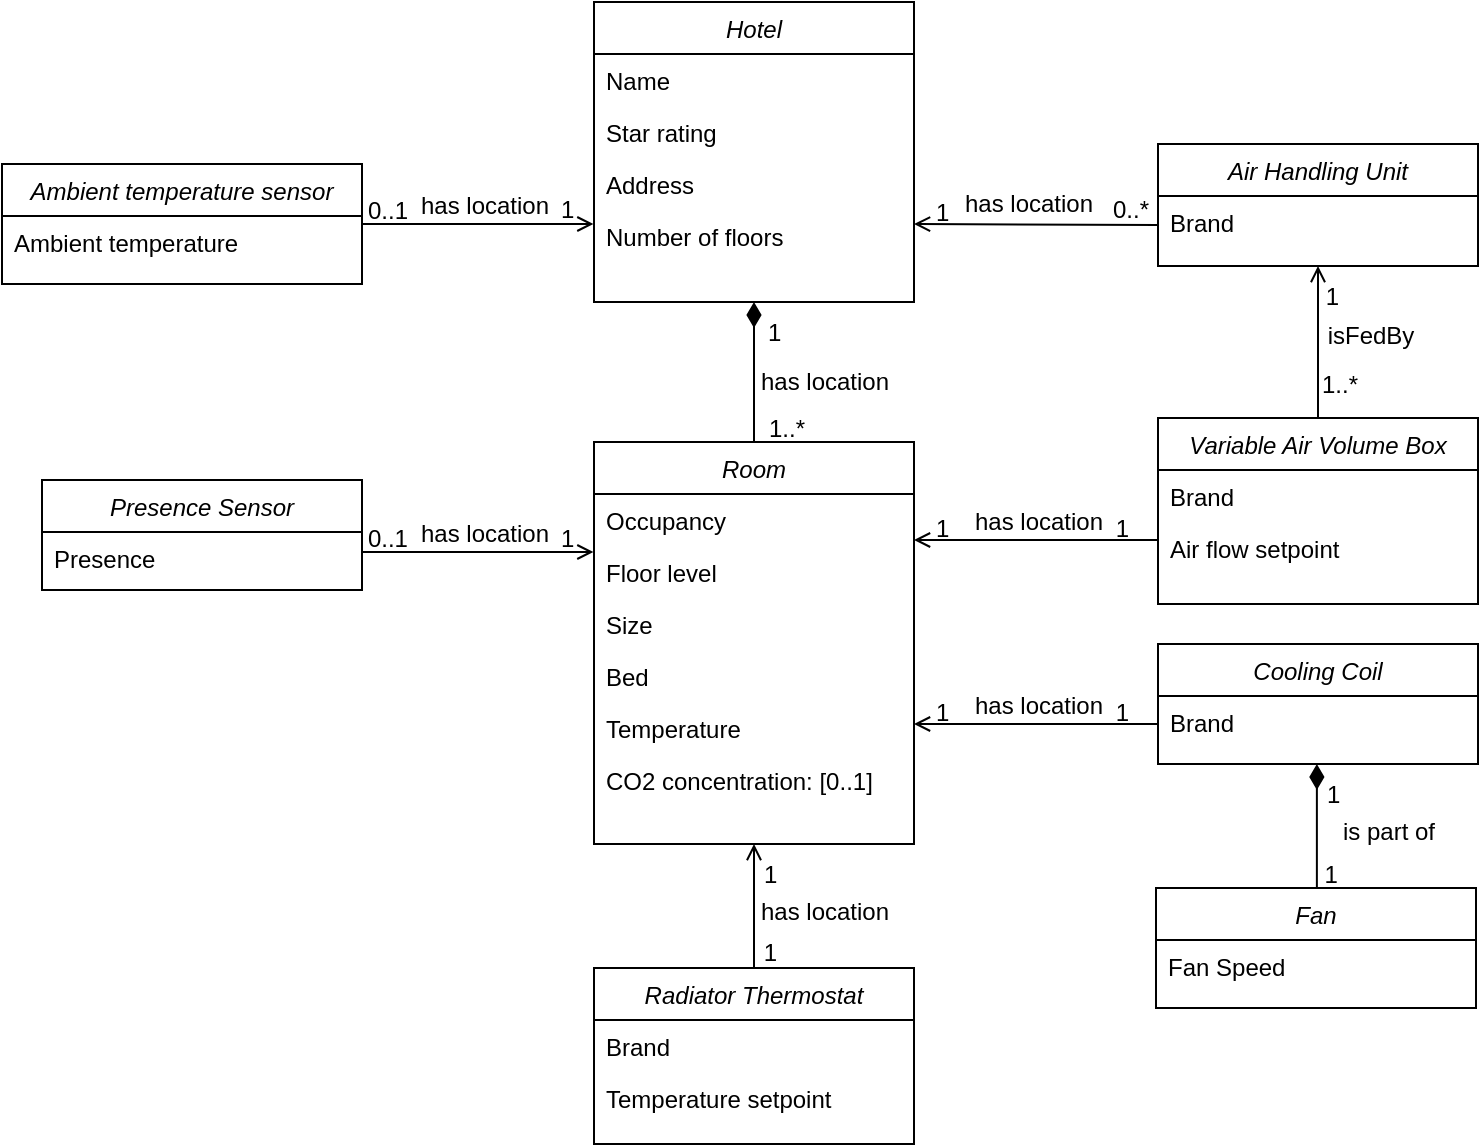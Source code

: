 <mxfile version="21.5.0" type="device">
  <diagram id="C5RBs43oDa-KdzZeNtuy" name="Page-1">
    <mxGraphModel dx="1727" dy="1023" grid="1" gridSize="10" guides="1" tooltips="1" connect="1" arrows="1" fold="1" page="1" pageScale="1" pageWidth="827" pageHeight="1169" math="0" shadow="0">
      <root>
        <mxCell id="WIyWlLk6GJQsqaUBKTNV-0" />
        <mxCell id="WIyWlLk6GJQsqaUBKTNV-1" parent="WIyWlLk6GJQsqaUBKTNV-0" />
        <mxCell id="zkfFHV4jXpPFQw0GAbJ--0" value="Presence Sensor" style="swimlane;fontStyle=2;align=center;verticalAlign=top;childLayout=stackLayout;horizontal=1;startSize=26;horizontalStack=0;resizeParent=1;resizeLast=0;collapsible=1;marginBottom=0;rounded=0;shadow=0;strokeWidth=1;" parent="WIyWlLk6GJQsqaUBKTNV-1" vertex="1">
          <mxGeometry x="50" y="248" width="160" height="55" as="geometry">
            <mxRectangle x="230" y="140" width="160" height="26" as="alternateBounds" />
          </mxGeometry>
        </mxCell>
        <mxCell id="zkfFHV4jXpPFQw0GAbJ--1" value="Presence" style="text;align=left;verticalAlign=top;spacingLeft=4;spacingRight=4;overflow=hidden;rotatable=0;points=[[0,0.5],[1,0.5]];portConstraint=eastwest;fontStyle=0" parent="zkfFHV4jXpPFQw0GAbJ--0" vertex="1">
          <mxGeometry y="26" width="160" height="26" as="geometry" />
        </mxCell>
        <mxCell id="zkfFHV4jXpPFQw0GAbJ--17" value="Room" style="swimlane;fontStyle=2;align=center;verticalAlign=top;childLayout=stackLayout;horizontal=1;startSize=26;horizontalStack=0;resizeParent=1;resizeLast=0;collapsible=1;marginBottom=0;rounded=0;shadow=0;strokeWidth=1;" parent="WIyWlLk6GJQsqaUBKTNV-1" vertex="1">
          <mxGeometry x="326" y="229" width="160" height="201" as="geometry">
            <mxRectangle x="550" y="140" width="160" height="26" as="alternateBounds" />
          </mxGeometry>
        </mxCell>
        <mxCell id="zkfFHV4jXpPFQw0GAbJ--18" value="Occupancy" style="text;align=left;verticalAlign=top;spacingLeft=4;spacingRight=4;overflow=hidden;rotatable=0;points=[[0,0.5],[1,0.5]];portConstraint=eastwest;" parent="zkfFHV4jXpPFQw0GAbJ--17" vertex="1">
          <mxGeometry y="26" width="160" height="26" as="geometry" />
        </mxCell>
        <mxCell id="zkfFHV4jXpPFQw0GAbJ--19" value="Floor level" style="text;align=left;verticalAlign=top;spacingLeft=4;spacingRight=4;overflow=hidden;rotatable=0;points=[[0,0.5],[1,0.5]];portConstraint=eastwest;rounded=0;shadow=0;html=0;" parent="zkfFHV4jXpPFQw0GAbJ--17" vertex="1">
          <mxGeometry y="52" width="160" height="26" as="geometry" />
        </mxCell>
        <mxCell id="zkfFHV4jXpPFQw0GAbJ--20" value="Size" style="text;align=left;verticalAlign=top;spacingLeft=4;spacingRight=4;overflow=hidden;rotatable=0;points=[[0,0.5],[1,0.5]];portConstraint=eastwest;rounded=0;shadow=0;html=0;" parent="zkfFHV4jXpPFQw0GAbJ--17" vertex="1">
          <mxGeometry y="78" width="160" height="26" as="geometry" />
        </mxCell>
        <mxCell id="zkfFHV4jXpPFQw0GAbJ--21" value="Bed" style="text;align=left;verticalAlign=top;spacingLeft=4;spacingRight=4;overflow=hidden;rotatable=0;points=[[0,0.5],[1,0.5]];portConstraint=eastwest;rounded=0;shadow=0;html=0;" parent="zkfFHV4jXpPFQw0GAbJ--17" vertex="1">
          <mxGeometry y="104" width="160" height="26" as="geometry" />
        </mxCell>
        <mxCell id="UbWsGpfvTxM3zXw8tAdQ-2" value="Temperature" style="text;align=left;verticalAlign=top;spacingLeft=4;spacingRight=4;overflow=hidden;rotatable=0;points=[[0,0.5],[1,0.5]];portConstraint=eastwest;fontStyle=0" parent="zkfFHV4jXpPFQw0GAbJ--17" vertex="1">
          <mxGeometry y="130" width="160" height="26" as="geometry" />
        </mxCell>
        <mxCell id="UbWsGpfvTxM3zXw8tAdQ-3" value="CO2 concentration: [0..1]" style="text;align=left;verticalAlign=top;spacingLeft=4;spacingRight=4;overflow=hidden;rotatable=0;points=[[0,0.5],[1,0.5]];portConstraint=eastwest;fontStyle=0" parent="zkfFHV4jXpPFQw0GAbJ--17" vertex="1">
          <mxGeometry y="156" width="160" height="26" as="geometry" />
        </mxCell>
        <mxCell id="zkfFHV4jXpPFQw0GAbJ--26" value="" style="endArrow=open;shadow=0;strokeWidth=1;rounded=0;endFill=1;edgeStyle=elbowEdgeStyle;elbow=vertical;exitX=1;exitY=0.383;exitDx=0;exitDy=0;entryX=-0.008;entryY=0.104;entryDx=0;entryDy=0;entryPerimeter=0;exitPerimeter=0;" parent="WIyWlLk6GJQsqaUBKTNV-1" source="zkfFHV4jXpPFQw0GAbJ--1" edge="1">
          <mxGeometry x="0.5" y="41" relative="1" as="geometry">
            <mxPoint x="211" y="284" as="sourcePoint" />
            <mxPoint x="325.72" y="283.704" as="targetPoint" />
            <mxPoint x="-40" y="32" as="offset" />
          </mxGeometry>
        </mxCell>
        <mxCell id="zkfFHV4jXpPFQw0GAbJ--27" value="0..1" style="resizable=0;align=left;verticalAlign=bottom;labelBackgroundColor=none;fontSize=12;" parent="zkfFHV4jXpPFQw0GAbJ--26" connectable="0" vertex="1">
          <mxGeometry x="-1" relative="1" as="geometry">
            <mxPoint x="1" y="2" as="offset" />
          </mxGeometry>
        </mxCell>
        <mxCell id="zkfFHV4jXpPFQw0GAbJ--28" value="1" style="resizable=0;align=right;verticalAlign=bottom;labelBackgroundColor=none;fontSize=12;" parent="zkfFHV4jXpPFQw0GAbJ--26" connectable="0" vertex="1">
          <mxGeometry x="1" relative="1" as="geometry">
            <mxPoint x="-8" y="2" as="offset" />
          </mxGeometry>
        </mxCell>
        <mxCell id="zkfFHV4jXpPFQw0GAbJ--29" value="has location" style="text;html=1;resizable=0;points=[];;align=center;verticalAlign=middle;labelBackgroundColor=none;rounded=0;shadow=0;strokeWidth=1;fontSize=12;" parent="zkfFHV4jXpPFQw0GAbJ--26" vertex="1" connectable="0">
          <mxGeometry x="0.5" y="49" relative="1" as="geometry">
            <mxPoint x="-26" y="40" as="offset" />
          </mxGeometry>
        </mxCell>
        <mxCell id="5RjfaAqpxXx4S4mIa6Sx-0" value="Variable Air Volume Box" style="swimlane;fontStyle=2;align=center;verticalAlign=top;childLayout=stackLayout;horizontal=1;startSize=26;horizontalStack=0;resizeParent=1;resizeLast=0;collapsible=1;marginBottom=0;rounded=0;shadow=0;strokeWidth=1;" parent="WIyWlLk6GJQsqaUBKTNV-1" vertex="1">
          <mxGeometry x="608" y="217" width="160" height="93" as="geometry">
            <mxRectangle x="550" y="140" width="160" height="26" as="alternateBounds" />
          </mxGeometry>
        </mxCell>
        <mxCell id="5RjfaAqpxXx4S4mIa6Sx-1" value="Brand" style="text;align=left;verticalAlign=top;spacingLeft=4;spacingRight=4;overflow=hidden;rotatable=0;points=[[0,0.5],[1,0.5]];portConstraint=eastwest;" parent="5RjfaAqpxXx4S4mIa6Sx-0" vertex="1">
          <mxGeometry y="26" width="160" height="26" as="geometry" />
        </mxCell>
        <mxCell id="UbWsGpfvTxM3zXw8tAdQ-15" value="Air flow setpoint        " style="text;align=left;verticalAlign=top;spacingLeft=4;spacingRight=4;overflow=hidden;rotatable=0;points=[[0,0.5],[1,0.5]];portConstraint=eastwest;fontStyle=0" parent="5RjfaAqpxXx4S4mIa6Sx-0" vertex="1">
          <mxGeometry y="52" width="160" height="26" as="geometry" />
        </mxCell>
        <mxCell id="5RjfaAqpxXx4S4mIa6Sx-13" value="Cooling Coil" style="swimlane;fontStyle=2;align=center;verticalAlign=top;childLayout=stackLayout;horizontal=1;startSize=26;horizontalStack=0;resizeParent=1;resizeLast=0;collapsible=1;marginBottom=0;rounded=0;shadow=0;strokeWidth=1;" parent="WIyWlLk6GJQsqaUBKTNV-1" vertex="1">
          <mxGeometry x="608" y="330" width="160" height="60" as="geometry">
            <mxRectangle x="550" y="140" width="160" height="26" as="alternateBounds" />
          </mxGeometry>
        </mxCell>
        <mxCell id="5RjfaAqpxXx4S4mIa6Sx-14" value="Brand" style="text;align=left;verticalAlign=top;spacingLeft=4;spacingRight=4;overflow=hidden;rotatable=0;points=[[0,0.5],[1,0.5]];portConstraint=eastwest;" parent="5RjfaAqpxXx4S4mIa6Sx-13" vertex="1">
          <mxGeometry y="26" width="160" height="26" as="geometry" />
        </mxCell>
        <mxCell id="5RjfaAqpxXx4S4mIa6Sx-15" value="Radiator Thermostat" style="swimlane;fontStyle=2;align=center;verticalAlign=top;childLayout=stackLayout;horizontal=1;startSize=26;horizontalStack=0;resizeParent=1;resizeLast=0;collapsible=1;marginBottom=0;rounded=0;shadow=0;strokeWidth=1;" parent="WIyWlLk6GJQsqaUBKTNV-1" vertex="1">
          <mxGeometry x="326" y="492" width="160" height="88" as="geometry">
            <mxRectangle x="550" y="140" width="160" height="26" as="alternateBounds" />
          </mxGeometry>
        </mxCell>
        <mxCell id="5RjfaAqpxXx4S4mIa6Sx-16" value="Brand" style="text;align=left;verticalAlign=top;spacingLeft=4;spacingRight=4;overflow=hidden;rotatable=0;points=[[0,0.5],[1,0.5]];portConstraint=eastwest;" parent="5RjfaAqpxXx4S4mIa6Sx-15" vertex="1">
          <mxGeometry y="26" width="160" height="26" as="geometry" />
        </mxCell>
        <mxCell id="UbWsGpfvTxM3zXw8tAdQ-24" value="Temperature setpoint" style="text;align=left;verticalAlign=top;spacingLeft=4;spacingRight=4;overflow=hidden;rotatable=0;points=[[0,0.5],[1,0.5]];portConstraint=eastwest;fontStyle=0" parent="5RjfaAqpxXx4S4mIa6Sx-15" vertex="1">
          <mxGeometry y="52" width="160" height="26" as="geometry" />
        </mxCell>
        <mxCell id="UbWsGpfvTxM3zXw8tAdQ-25" value="" style="resizable=0;align=right;verticalAlign=bottom;labelBackgroundColor=none;fontSize=12;" parent="5RjfaAqpxXx4S4mIa6Sx-15" connectable="0" vertex="1">
          <mxGeometry y="78" width="160" as="geometry" />
        </mxCell>
        <mxCell id="5RjfaAqpxXx4S4mIa6Sx-17" value="Ambient temperature sensor" style="swimlane;fontStyle=2;align=center;verticalAlign=top;childLayout=stackLayout;horizontal=1;startSize=26;horizontalStack=0;resizeParent=1;resizeLast=0;collapsible=1;marginBottom=0;rounded=0;shadow=0;strokeWidth=1;" parent="WIyWlLk6GJQsqaUBKTNV-1" vertex="1">
          <mxGeometry x="30" y="90" width="180" height="60" as="geometry">
            <mxRectangle x="230" y="140" width="160" height="26" as="alternateBounds" />
          </mxGeometry>
        </mxCell>
        <mxCell id="5RjfaAqpxXx4S4mIa6Sx-18" value="Ambient temperature" style="text;align=left;verticalAlign=top;spacingLeft=4;spacingRight=4;overflow=hidden;rotatable=0;points=[[0,0.5],[1,0.5]];portConstraint=eastwest;fontStyle=0" parent="5RjfaAqpxXx4S4mIa6Sx-17" vertex="1">
          <mxGeometry y="26" width="180" height="26" as="geometry" />
        </mxCell>
        <mxCell id="5RjfaAqpxXx4S4mIa6Sx-23" value="" style="endArrow=none;shadow=0;strokeWidth=1;rounded=0;endFill=0;edgeStyle=elbowEdgeStyle;elbow=vertical;startArrow=open;startFill=0;entryX=0;entryY=0.044;entryDx=0;entryDy=0;entryPerimeter=0;" parent="WIyWlLk6GJQsqaUBKTNV-1" edge="1">
          <mxGeometry x="0.5" y="41" relative="1" as="geometry">
            <mxPoint x="486" y="278" as="sourcePoint" />
            <mxPoint x="608" y="278.144" as="targetPoint" />
            <mxPoint x="-40" y="32" as="offset" />
            <Array as="points">
              <mxPoint x="550" y="278" />
            </Array>
          </mxGeometry>
        </mxCell>
        <mxCell id="5RjfaAqpxXx4S4mIa6Sx-24" value="1" style="resizable=0;align=left;verticalAlign=bottom;labelBackgroundColor=none;fontSize=12;" parent="5RjfaAqpxXx4S4mIa6Sx-23" connectable="0" vertex="1">
          <mxGeometry x="-1" relative="1" as="geometry">
            <mxPoint x="9" y="3" as="offset" />
          </mxGeometry>
        </mxCell>
        <mxCell id="5RjfaAqpxXx4S4mIa6Sx-25" value="1" style="resizable=0;align=right;verticalAlign=bottom;labelBackgroundColor=none;fontSize=12;" parent="5RjfaAqpxXx4S4mIa6Sx-23" connectable="0" vertex="1">
          <mxGeometry x="1" relative="1" as="geometry">
            <mxPoint x="-13" y="3" as="offset" />
          </mxGeometry>
        </mxCell>
        <mxCell id="5RjfaAqpxXx4S4mIa6Sx-26" value="has location" style="text;html=1;resizable=0;points=[];;align=center;verticalAlign=middle;labelBackgroundColor=none;rounded=0;shadow=0;strokeWidth=1;fontSize=12;" parent="5RjfaAqpxXx4S4mIa6Sx-23" vertex="1" connectable="0">
          <mxGeometry x="0.5" y="49" relative="1" as="geometry">
            <mxPoint x="-30" y="40" as="offset" />
          </mxGeometry>
        </mxCell>
        <mxCell id="5RjfaAqpxXx4S4mIa6Sx-32" value="" style="endArrow=none;shadow=0;strokeWidth=1;rounded=0;endFill=0;edgeStyle=elbowEdgeStyle;elbow=vertical;startArrow=open;startFill=0;entryX=0.5;entryY=0;entryDx=0;entryDy=0;exitX=0.5;exitY=1;exitDx=0;exitDy=0;" parent="WIyWlLk6GJQsqaUBKTNV-1" source="zkfFHV4jXpPFQw0GAbJ--17" target="5RjfaAqpxXx4S4mIa6Sx-15" edge="1">
          <mxGeometry x="0.5" y="41" relative="1" as="geometry">
            <mxPoint x="398" y="389" as="sourcePoint" />
            <mxPoint x="516" y="439.288" as="targetPoint" />
            <mxPoint x="-40" y="32" as="offset" />
          </mxGeometry>
        </mxCell>
        <mxCell id="5RjfaAqpxXx4S4mIa6Sx-33" value="1" style="resizable=0;align=left;verticalAlign=bottom;labelBackgroundColor=none;fontSize=12;" parent="5RjfaAqpxXx4S4mIa6Sx-32" connectable="0" vertex="1">
          <mxGeometry x="-1" relative="1" as="geometry">
            <mxPoint x="3" y="24" as="offset" />
          </mxGeometry>
        </mxCell>
        <mxCell id="5RjfaAqpxXx4S4mIa6Sx-34" value="1" style="resizable=0;align=right;verticalAlign=bottom;labelBackgroundColor=none;fontSize=12;" parent="5RjfaAqpxXx4S4mIa6Sx-32" connectable="0" vertex="1">
          <mxGeometry x="1" relative="1" as="geometry">
            <mxPoint x="13" y="1" as="offset" />
          </mxGeometry>
        </mxCell>
        <mxCell id="5RjfaAqpxXx4S4mIa6Sx-35" value="has location" style="text;html=1;resizable=0;points=[];;align=center;verticalAlign=middle;labelBackgroundColor=none;rounded=0;shadow=0;strokeWidth=1;fontSize=12;" parent="5RjfaAqpxXx4S4mIa6Sx-32" vertex="1" connectable="0">
          <mxGeometry x="0.5" y="49" relative="1" as="geometry">
            <mxPoint x="-14" y="-13" as="offset" />
          </mxGeometry>
        </mxCell>
        <mxCell id="5RjfaAqpxXx4S4mIa6Sx-36" value="Hotel" style="swimlane;fontStyle=2;align=center;verticalAlign=top;childLayout=stackLayout;horizontal=1;startSize=26;horizontalStack=0;resizeParent=1;resizeLast=0;collapsible=1;marginBottom=0;rounded=0;shadow=0;strokeWidth=1;" parent="WIyWlLk6GJQsqaUBKTNV-1" vertex="1">
          <mxGeometry x="326" y="9" width="160" height="150" as="geometry">
            <mxRectangle x="550" y="140" width="160" height="26" as="alternateBounds" />
          </mxGeometry>
        </mxCell>
        <mxCell id="5RjfaAqpxXx4S4mIa6Sx-37" value="Name" style="text;align=left;verticalAlign=top;spacingLeft=4;spacingRight=4;overflow=hidden;rotatable=0;points=[[0,0.5],[1,0.5]];portConstraint=eastwest;" parent="5RjfaAqpxXx4S4mIa6Sx-36" vertex="1">
          <mxGeometry y="26" width="160" height="26" as="geometry" />
        </mxCell>
        <mxCell id="5RjfaAqpxXx4S4mIa6Sx-38" value="Star rating" style="text;align=left;verticalAlign=top;spacingLeft=4;spacingRight=4;overflow=hidden;rotatable=0;points=[[0,0.5],[1,0.5]];portConstraint=eastwest;rounded=0;shadow=0;html=0;" parent="5RjfaAqpxXx4S4mIa6Sx-36" vertex="1">
          <mxGeometry y="52" width="160" height="26" as="geometry" />
        </mxCell>
        <mxCell id="5RjfaAqpxXx4S4mIa6Sx-39" value="Address" style="text;align=left;verticalAlign=top;spacingLeft=4;spacingRight=4;overflow=hidden;rotatable=0;points=[[0,0.5],[1,0.5]];portConstraint=eastwest;rounded=0;shadow=0;html=0;" parent="5RjfaAqpxXx4S4mIa6Sx-36" vertex="1">
          <mxGeometry y="78" width="160" height="26" as="geometry" />
        </mxCell>
        <mxCell id="5RjfaAqpxXx4S4mIa6Sx-41" value="Number of floors" style="text;align=left;verticalAlign=top;spacingLeft=4;spacingRight=4;overflow=hidden;rotatable=0;points=[[0,0.5],[1,0.5]];portConstraint=eastwest;rounded=0;shadow=0;html=0;" parent="5RjfaAqpxXx4S4mIa6Sx-36" vertex="1">
          <mxGeometry y="104" width="160" height="26" as="geometry" />
        </mxCell>
        <mxCell id="5RjfaAqpxXx4S4mIa6Sx-42" value="" style="endArrow=none;shadow=0;strokeWidth=1;rounded=0;endFill=0;edgeStyle=elbowEdgeStyle;elbow=vertical;startArrow=diamondThin;startFill=1;entryX=0.5;entryY=0;entryDx=0;entryDy=0;exitX=0.5;exitY=1;exitDx=0;exitDy=0;startSize=10;" parent="WIyWlLk6GJQsqaUBKTNV-1" source="5RjfaAqpxXx4S4mIa6Sx-36" target="zkfFHV4jXpPFQw0GAbJ--17" edge="1">
          <mxGeometry x="0.5" y="41" relative="1" as="geometry">
            <mxPoint x="405.85" y="162" as="sourcePoint" />
            <mxPoint x="405.85" y="229" as="targetPoint" />
            <mxPoint x="-40" y="32" as="offset" />
          </mxGeometry>
        </mxCell>
        <mxCell id="5RjfaAqpxXx4S4mIa6Sx-43" value="1" style="resizable=0;align=left;verticalAlign=bottom;labelBackgroundColor=none;fontSize=12;" parent="5RjfaAqpxXx4S4mIa6Sx-42" connectable="0" vertex="1">
          <mxGeometry x="-1" relative="1" as="geometry">
            <mxPoint x="5" y="24" as="offset" />
          </mxGeometry>
        </mxCell>
        <mxCell id="5RjfaAqpxXx4S4mIa6Sx-44" value="1..*" style="resizable=0;align=right;verticalAlign=bottom;labelBackgroundColor=none;fontSize=12;" parent="5RjfaAqpxXx4S4mIa6Sx-42" connectable="0" vertex="1">
          <mxGeometry x="1" relative="1" as="geometry">
            <mxPoint x="27" y="2" as="offset" />
          </mxGeometry>
        </mxCell>
        <mxCell id="5RjfaAqpxXx4S4mIa6Sx-45" value="has location" style="text;html=1;resizable=0;points=[];;align=center;verticalAlign=middle;labelBackgroundColor=none;rounded=0;shadow=0;strokeWidth=1;fontSize=12;" parent="5RjfaAqpxXx4S4mIa6Sx-42" vertex="1" connectable="0">
          <mxGeometry x="0.5" y="49" relative="1" as="geometry">
            <mxPoint x="-14" y="-13" as="offset" />
          </mxGeometry>
        </mxCell>
        <mxCell id="UbWsGpfvTxM3zXw8tAdQ-0" value="Air Handling Unit" style="swimlane;fontStyle=2;align=center;verticalAlign=top;childLayout=stackLayout;horizontal=1;startSize=26;horizontalStack=0;resizeParent=1;resizeLast=0;collapsible=1;marginBottom=0;rounded=0;shadow=0;strokeWidth=1;" parent="WIyWlLk6GJQsqaUBKTNV-1" vertex="1">
          <mxGeometry x="608" y="80" width="160" height="61" as="geometry">
            <mxRectangle x="230" y="140" width="160" height="26" as="alternateBounds" />
          </mxGeometry>
        </mxCell>
        <mxCell id="UbWsGpfvTxM3zXw8tAdQ-13" value="Brand" style="text;align=left;verticalAlign=top;spacingLeft=4;spacingRight=4;overflow=hidden;rotatable=0;points=[[0,0.5],[1,0.5]];portConstraint=eastwest;" parent="UbWsGpfvTxM3zXw8tAdQ-0" vertex="1">
          <mxGeometry y="26" width="160" height="26" as="geometry" />
        </mxCell>
        <mxCell id="UbWsGpfvTxM3zXw8tAdQ-9" value="" style="endArrow=none;shadow=0;strokeWidth=1;rounded=0;endFill=0;edgeStyle=elbowEdgeStyle;elbow=vertical;startArrow=open;startFill=0;entryX=-0.003;entryY=0.42;entryDx=0;entryDy=0;entryPerimeter=0;" parent="WIyWlLk6GJQsqaUBKTNV-1" edge="1">
          <mxGeometry x="0.5" y="41" relative="1" as="geometry">
            <mxPoint x="486" y="119.998" as="sourcePoint" />
            <mxPoint x="608" y="120.71" as="targetPoint" />
            <mxPoint x="-40" y="32" as="offset" />
          </mxGeometry>
        </mxCell>
        <mxCell id="UbWsGpfvTxM3zXw8tAdQ-10" value="1" style="resizable=0;align=left;verticalAlign=bottom;labelBackgroundColor=none;fontSize=12;" parent="UbWsGpfvTxM3zXw8tAdQ-9" connectable="0" vertex="1">
          <mxGeometry x="-1" relative="1" as="geometry">
            <mxPoint x="9" y="3" as="offset" />
          </mxGeometry>
        </mxCell>
        <mxCell id="UbWsGpfvTxM3zXw8tAdQ-11" value="0..*" style="resizable=0;align=right;verticalAlign=bottom;labelBackgroundColor=none;fontSize=12;" parent="UbWsGpfvTxM3zXw8tAdQ-9" connectable="0" vertex="1">
          <mxGeometry x="1" relative="1" as="geometry">
            <mxPoint x="-3" y="1" as="offset" />
          </mxGeometry>
        </mxCell>
        <mxCell id="UbWsGpfvTxM3zXw8tAdQ-12" value="has location" style="text;html=1;resizable=0;points=[];;align=center;verticalAlign=middle;labelBackgroundColor=none;rounded=0;shadow=0;strokeWidth=1;fontSize=12;" parent="UbWsGpfvTxM3zXw8tAdQ-9" vertex="1" connectable="0">
          <mxGeometry x="0.5" y="49" relative="1" as="geometry">
            <mxPoint x="-35" y="38" as="offset" />
          </mxGeometry>
        </mxCell>
        <mxCell id="UbWsGpfvTxM3zXw8tAdQ-26" value="Fan" style="swimlane;fontStyle=2;align=center;verticalAlign=top;childLayout=stackLayout;horizontal=1;startSize=26;horizontalStack=0;resizeParent=1;resizeLast=0;collapsible=1;marginBottom=0;rounded=0;shadow=0;strokeWidth=1;" parent="WIyWlLk6GJQsqaUBKTNV-1" vertex="1">
          <mxGeometry x="607" y="452" width="160" height="60" as="geometry">
            <mxRectangle x="550" y="140" width="160" height="26" as="alternateBounds" />
          </mxGeometry>
        </mxCell>
        <mxCell id="UbWsGpfvTxM3zXw8tAdQ-27" value="Fan Speed" style="text;align=left;verticalAlign=top;spacingLeft=4;spacingRight=4;overflow=hidden;rotatable=0;points=[[0,0.5],[1,0.5]];portConstraint=eastwest;fontStyle=0" parent="UbWsGpfvTxM3zXw8tAdQ-26" vertex="1">
          <mxGeometry y="26" width="160" height="26" as="geometry" />
        </mxCell>
        <mxCell id="UbWsGpfvTxM3zXw8tAdQ-28" value="" style="endArrow=none;shadow=0;strokeWidth=1;rounded=0;endFill=0;edgeStyle=elbowEdgeStyle;elbow=vertical;startArrow=diamondThin;startFill=1;entryX=0.5;entryY=0;entryDx=0;entryDy=0;exitX=0.5;exitY=1;exitDx=0;exitDy=0;endSize=6;startSize=10;" parent="WIyWlLk6GJQsqaUBKTNV-1" edge="1">
          <mxGeometry x="0.5" y="41" relative="1" as="geometry">
            <mxPoint x="687.44" y="390" as="sourcePoint" />
            <mxPoint x="687.44" y="452" as="targetPoint" />
            <mxPoint x="-40" y="32" as="offset" />
          </mxGeometry>
        </mxCell>
        <mxCell id="UbWsGpfvTxM3zXw8tAdQ-29" value="1" style="resizable=0;align=left;verticalAlign=bottom;labelBackgroundColor=none;fontSize=12;" parent="UbWsGpfvTxM3zXw8tAdQ-28" connectable="0" vertex="1">
          <mxGeometry x="-1" relative="1" as="geometry">
            <mxPoint x="3" y="24" as="offset" />
          </mxGeometry>
        </mxCell>
        <mxCell id="UbWsGpfvTxM3zXw8tAdQ-30" value="1" style="resizable=0;align=right;verticalAlign=bottom;labelBackgroundColor=none;fontSize=12;" parent="UbWsGpfvTxM3zXw8tAdQ-28" connectable="0" vertex="1">
          <mxGeometry x="1" relative="1" as="geometry">
            <mxPoint x="12" y="2" as="offset" />
          </mxGeometry>
        </mxCell>
        <mxCell id="UbWsGpfvTxM3zXw8tAdQ-31" value="is part of" style="text;html=1;resizable=0;points=[];;align=center;verticalAlign=middle;labelBackgroundColor=none;rounded=0;shadow=0;strokeWidth=1;fontSize=12;" parent="UbWsGpfvTxM3zXw8tAdQ-28" vertex="1" connectable="0">
          <mxGeometry x="0.5" y="49" relative="1" as="geometry">
            <mxPoint x="-14" y="-13" as="offset" />
          </mxGeometry>
        </mxCell>
        <mxCell id="UbWsGpfvTxM3zXw8tAdQ-36" value="" style="endArrow=open;shadow=0;strokeWidth=1;rounded=0;endFill=0;edgeStyle=elbowEdgeStyle;elbow=vertical;startArrow=none;startFill=0;entryX=0.5;entryY=1;entryDx=0;entryDy=0;exitX=0.5;exitY=0;exitDx=0;exitDy=0;" parent="WIyWlLk6GJQsqaUBKTNV-1" source="5RjfaAqpxXx4S4mIa6Sx-0" target="UbWsGpfvTxM3zXw8tAdQ-0" edge="1">
          <mxGeometry x="0.5" y="41" relative="1" as="geometry">
            <mxPoint x="686.44" y="128" as="sourcePoint" />
            <mxPoint x="686.44" y="190" as="targetPoint" />
            <mxPoint x="-40" y="32" as="offset" />
          </mxGeometry>
        </mxCell>
        <mxCell id="UbWsGpfvTxM3zXw8tAdQ-37" value="1..*" style="resizable=0;align=left;verticalAlign=bottom;labelBackgroundColor=none;fontSize=12;" parent="UbWsGpfvTxM3zXw8tAdQ-36" connectable="0" vertex="1">
          <mxGeometry x="-1" relative="1" as="geometry">
            <mxPoint y="-8" as="offset" />
          </mxGeometry>
        </mxCell>
        <mxCell id="UbWsGpfvTxM3zXw8tAdQ-38" value="1" style="resizable=0;align=right;verticalAlign=bottom;labelBackgroundColor=none;fontSize=12;" parent="UbWsGpfvTxM3zXw8tAdQ-36" connectable="0" vertex="1">
          <mxGeometry x="1" relative="1" as="geometry">
            <mxPoint x="12" y="24" as="offset" />
          </mxGeometry>
        </mxCell>
        <mxCell id="UbWsGpfvTxM3zXw8tAdQ-39" value="isFedBy" style="text;html=1;resizable=0;points=[];;align=center;verticalAlign=middle;labelBackgroundColor=none;rounded=0;shadow=0;strokeWidth=1;fontSize=12;" parent="UbWsGpfvTxM3zXw8tAdQ-36" vertex="1" connectable="0">
          <mxGeometry x="0.5" y="49" relative="1" as="geometry">
            <mxPoint x="75" y="16" as="offset" />
          </mxGeometry>
        </mxCell>
        <mxCell id="UbWsGpfvTxM3zXw8tAdQ-41" value="" style="endArrow=none;shadow=0;strokeWidth=1;rounded=0;endFill=0;edgeStyle=elbowEdgeStyle;elbow=vertical;startArrow=open;startFill=0;entryX=0;entryY=0.044;entryDx=0;entryDy=0;entryPerimeter=0;" parent="WIyWlLk6GJQsqaUBKTNV-1" edge="1">
          <mxGeometry x="0.5" y="41" relative="1" as="geometry">
            <mxPoint x="486" y="370" as="sourcePoint" />
            <mxPoint x="608" y="370.144" as="targetPoint" />
            <mxPoint x="-40" y="32" as="offset" />
            <Array as="points">
              <mxPoint x="550" y="370" />
            </Array>
          </mxGeometry>
        </mxCell>
        <mxCell id="UbWsGpfvTxM3zXw8tAdQ-42" value="1" style="resizable=0;align=left;verticalAlign=bottom;labelBackgroundColor=none;fontSize=12;" parent="UbWsGpfvTxM3zXw8tAdQ-41" connectable="0" vertex="1">
          <mxGeometry x="-1" relative="1" as="geometry">
            <mxPoint x="9" y="3" as="offset" />
          </mxGeometry>
        </mxCell>
        <mxCell id="UbWsGpfvTxM3zXw8tAdQ-43" value="1" style="resizable=0;align=right;verticalAlign=bottom;labelBackgroundColor=none;fontSize=12;" parent="UbWsGpfvTxM3zXw8tAdQ-41" connectable="0" vertex="1">
          <mxGeometry x="1" relative="1" as="geometry">
            <mxPoint x="-13" y="3" as="offset" />
          </mxGeometry>
        </mxCell>
        <mxCell id="UbWsGpfvTxM3zXw8tAdQ-44" value="has location" style="text;html=1;resizable=0;points=[];;align=center;verticalAlign=middle;labelBackgroundColor=none;rounded=0;shadow=0;strokeWidth=1;fontSize=12;" parent="UbWsGpfvTxM3zXw8tAdQ-41" vertex="1" connectable="0">
          <mxGeometry x="0.5" y="49" relative="1" as="geometry">
            <mxPoint x="-30" y="40" as="offset" />
          </mxGeometry>
        </mxCell>
        <mxCell id="N8fAxW6q3ymB44oiWQow-0" value="" style="endArrow=open;shadow=0;strokeWidth=1;rounded=0;endFill=1;edgeStyle=elbowEdgeStyle;elbow=vertical;exitX=1;exitY=0.383;exitDx=0;exitDy=0;entryX=-0.008;entryY=0.104;entryDx=0;entryDy=0;entryPerimeter=0;exitPerimeter=0;" edge="1" parent="WIyWlLk6GJQsqaUBKTNV-1">
          <mxGeometry x="0.5" y="41" relative="1" as="geometry">
            <mxPoint x="210" y="120" as="sourcePoint" />
            <mxPoint x="325.72" y="119.704" as="targetPoint" />
            <mxPoint x="-40" y="32" as="offset" />
          </mxGeometry>
        </mxCell>
        <mxCell id="N8fAxW6q3ymB44oiWQow-1" value="0..1" style="resizable=0;align=left;verticalAlign=bottom;labelBackgroundColor=none;fontSize=12;" connectable="0" vertex="1" parent="N8fAxW6q3ymB44oiWQow-0">
          <mxGeometry x="-1" relative="1" as="geometry">
            <mxPoint x="1" y="2" as="offset" />
          </mxGeometry>
        </mxCell>
        <mxCell id="N8fAxW6q3ymB44oiWQow-2" value="1" style="resizable=0;align=right;verticalAlign=bottom;labelBackgroundColor=none;fontSize=12;" connectable="0" vertex="1" parent="N8fAxW6q3ymB44oiWQow-0">
          <mxGeometry x="1" relative="1" as="geometry">
            <mxPoint x="-8" y="2" as="offset" />
          </mxGeometry>
        </mxCell>
        <mxCell id="N8fAxW6q3ymB44oiWQow-3" value="has location" style="text;html=1;resizable=0;points=[];;align=center;verticalAlign=middle;labelBackgroundColor=none;rounded=0;shadow=0;strokeWidth=1;fontSize=12;" vertex="1" connectable="0" parent="N8fAxW6q3ymB44oiWQow-0">
          <mxGeometry x="0.5" y="49" relative="1" as="geometry">
            <mxPoint x="-26" y="40" as="offset" />
          </mxGeometry>
        </mxCell>
      </root>
    </mxGraphModel>
  </diagram>
</mxfile>

